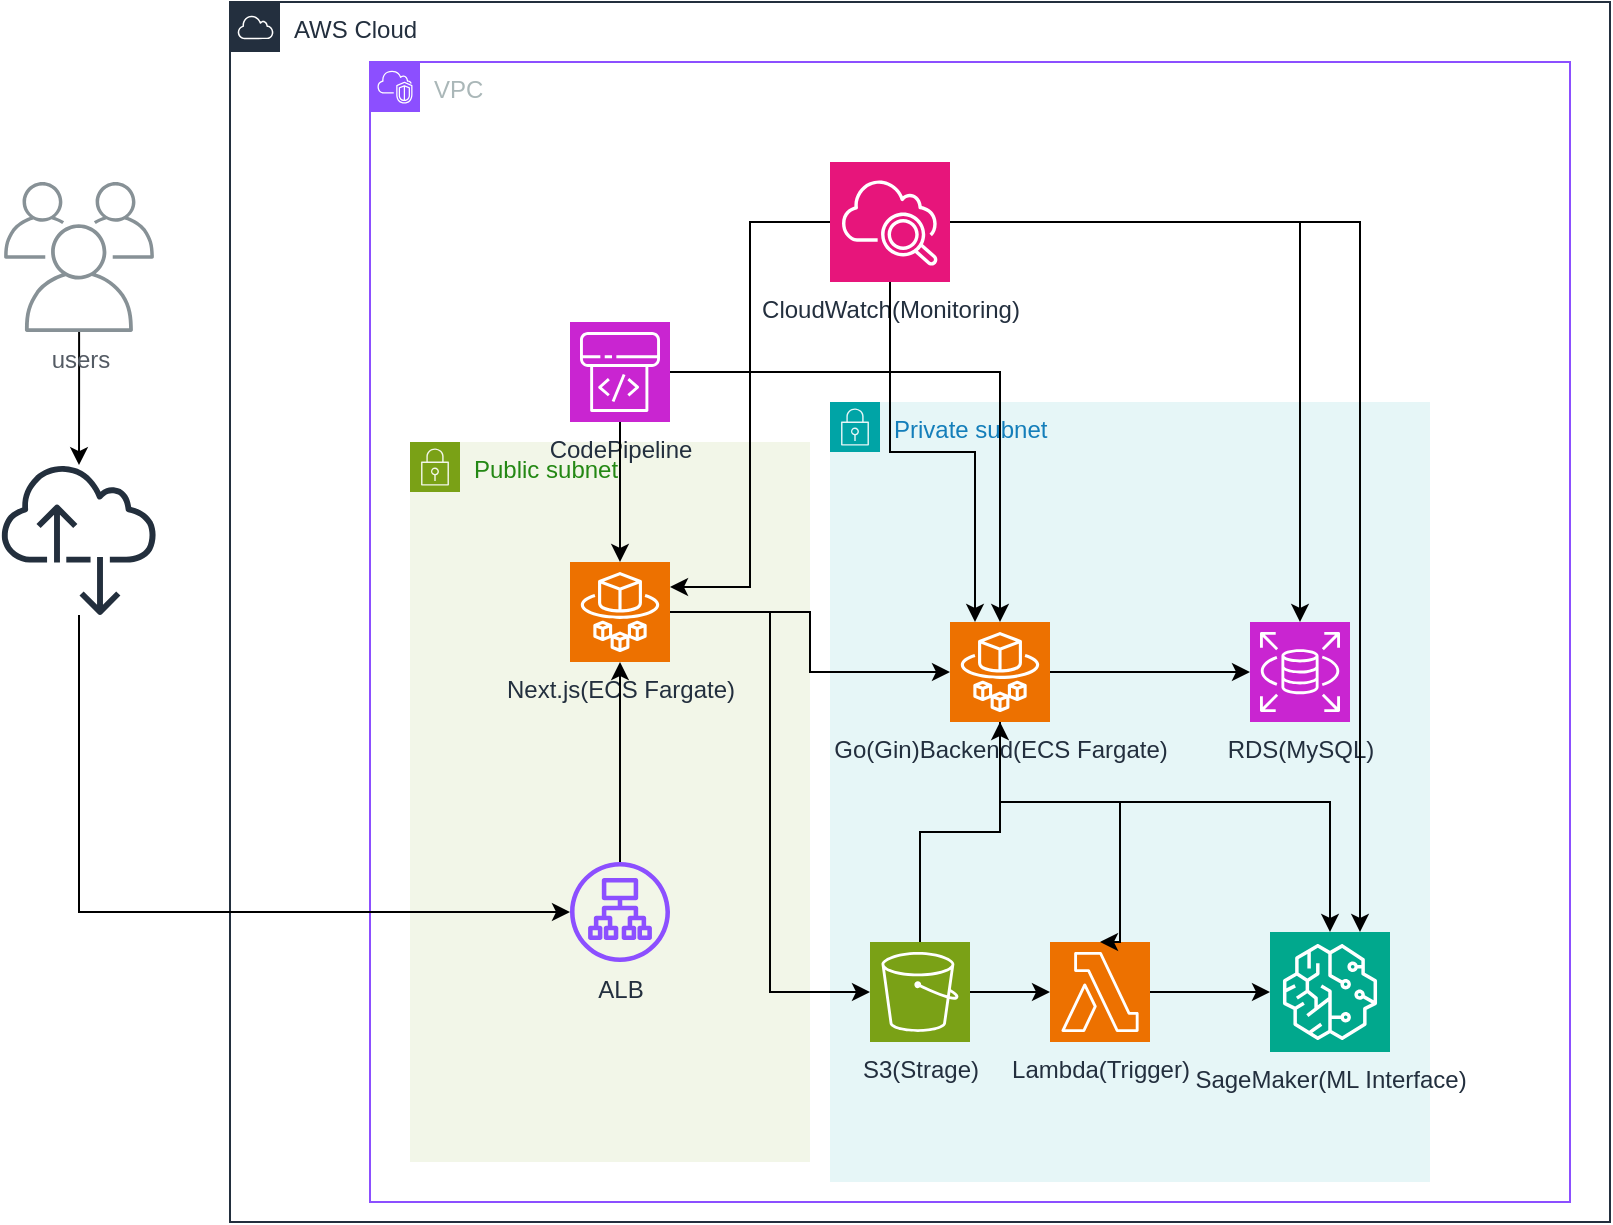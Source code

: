 <mxfile version="26.2.9">
  <diagram name="ページ1" id="QZHvUgEuXc93McnoD1h6">
    <mxGraphModel dx="1667" dy="790" grid="1" gridSize="10" guides="1" tooltips="1" connect="1" arrows="1" fold="1" page="1" pageScale="1" pageWidth="827" pageHeight="1169" math="0" shadow="0">
      <root>
        <mxCell id="0" />
        <mxCell id="1" parent="0" />
        <mxCell id="AkDlJ8Yl2c0KQVpsC7aZ-1" value="AWS Cloud" style="points=[[0,0],[0.25,0],[0.5,0],[0.75,0],[1,0],[1,0.25],[1,0.5],[1,0.75],[1,1],[0.75,1],[0.5,1],[0.25,1],[0,1],[0,0.75],[0,0.5],[0,0.25]];outlineConnect=0;gradientColor=none;html=1;whiteSpace=wrap;fontSize=12;fontStyle=0;container=1;pointerEvents=0;collapsible=0;recursiveResize=0;shape=mxgraph.aws4.group;grIcon=mxgraph.aws4.group_aws_cloud;strokeColor=#232F3E;fillColor=none;verticalAlign=top;align=left;spacingLeft=30;fontColor=#232F3E;dashed=0;" vertex="1" parent="1">
          <mxGeometry x="130" y="50" width="690" height="610" as="geometry" />
        </mxCell>
        <mxCell id="AkDlJ8Yl2c0KQVpsC7aZ-2" value="VPC" style="points=[[0,0],[0.25,0],[0.5,0],[0.75,0],[1,0],[1,0.25],[1,0.5],[1,0.75],[1,1],[0.75,1],[0.5,1],[0.25,1],[0,1],[0,0.75],[0,0.5],[0,0.25]];outlineConnect=0;gradientColor=none;html=1;whiteSpace=wrap;fontSize=12;fontStyle=0;container=1;pointerEvents=0;collapsible=0;recursiveResize=0;shape=mxgraph.aws4.group;grIcon=mxgraph.aws4.group_vpc2;strokeColor=#8C4FFF;fillColor=none;verticalAlign=top;align=left;spacingLeft=30;fontColor=#AAB7B8;dashed=0;" vertex="1" parent="AkDlJ8Yl2c0KQVpsC7aZ-1">
          <mxGeometry x="70" y="30" width="600" height="570" as="geometry" />
        </mxCell>
        <mxCell id="AkDlJ8Yl2c0KQVpsC7aZ-3" value="Private subnet" style="points=[[0,0],[0.25,0],[0.5,0],[0.75,0],[1,0],[1,0.25],[1,0.5],[1,0.75],[1,1],[0.75,1],[0.5,1],[0.25,1],[0,1],[0,0.75],[0,0.5],[0,0.25]];outlineConnect=0;gradientColor=none;html=1;whiteSpace=wrap;fontSize=12;fontStyle=0;container=1;pointerEvents=0;collapsible=0;recursiveResize=0;shape=mxgraph.aws4.group;grIcon=mxgraph.aws4.group_security_group;grStroke=0;strokeColor=#00A4A6;fillColor=#E6F6F7;verticalAlign=top;align=left;spacingLeft=30;fontColor=#147EBA;dashed=0;" vertex="1" parent="AkDlJ8Yl2c0KQVpsC7aZ-2">
          <mxGeometry x="230" y="170" width="300" height="390" as="geometry" />
        </mxCell>
        <mxCell id="AkDlJ8Yl2c0KQVpsC7aZ-4" value="RDS(MySQL)" style="sketch=0;points=[[0,0,0],[0.25,0,0],[0.5,0,0],[0.75,0,0],[1,0,0],[0,1,0],[0.25,1,0],[0.5,1,0],[0.75,1,0],[1,1,0],[0,0.25,0],[0,0.5,0],[0,0.75,0],[1,0.25,0],[1,0.5,0],[1,0.75,0]];outlineConnect=0;fontColor=#232F3E;fillColor=#C925D1;strokeColor=#ffffff;dashed=0;verticalLabelPosition=bottom;verticalAlign=top;align=center;html=1;fontSize=12;fontStyle=0;aspect=fixed;shape=mxgraph.aws4.resourceIcon;resIcon=mxgraph.aws4.rds;" vertex="1" parent="AkDlJ8Yl2c0KQVpsC7aZ-3">
          <mxGeometry x="210" y="110" width="50" height="50" as="geometry" />
        </mxCell>
        <mxCell id="AkDlJ8Yl2c0KQVpsC7aZ-48" style="edgeStyle=orthogonalEdgeStyle;rounded=0;orthogonalLoop=1;jettySize=auto;html=1;" edge="1" parent="AkDlJ8Yl2c0KQVpsC7aZ-3" source="AkDlJ8Yl2c0KQVpsC7aZ-5" target="AkDlJ8Yl2c0KQVpsC7aZ-13">
          <mxGeometry relative="1" as="geometry" />
        </mxCell>
        <mxCell id="AkDlJ8Yl2c0KQVpsC7aZ-5" value="S3(Strage)" style="sketch=0;points=[[0,0,0],[0.25,0,0],[0.5,0,0],[0.75,0,0],[1,0,0],[0,1,0],[0.25,1,0],[0.5,1,0],[0.75,1,0],[1,1,0],[0,0.25,0],[0,0.5,0],[0,0.75,0],[1,0.25,0],[1,0.5,0],[1,0.75,0]];outlineConnect=0;fontColor=#232F3E;fillColor=#7AA116;strokeColor=#ffffff;dashed=0;verticalLabelPosition=bottom;verticalAlign=top;align=center;html=1;fontSize=12;fontStyle=0;aspect=fixed;shape=mxgraph.aws4.resourceIcon;resIcon=mxgraph.aws4.s3;" vertex="1" parent="AkDlJ8Yl2c0KQVpsC7aZ-3">
          <mxGeometry x="20" y="270" width="50" height="50" as="geometry" />
        </mxCell>
        <mxCell id="AkDlJ8Yl2c0KQVpsC7aZ-43" style="edgeStyle=orthogonalEdgeStyle;rounded=0;orthogonalLoop=1;jettySize=auto;html=1;" edge="1" parent="AkDlJ8Yl2c0KQVpsC7aZ-3" source="AkDlJ8Yl2c0KQVpsC7aZ-7" target="AkDlJ8Yl2c0KQVpsC7aZ-4">
          <mxGeometry relative="1" as="geometry" />
        </mxCell>
        <mxCell id="AkDlJ8Yl2c0KQVpsC7aZ-7" value="Go(Gin)Backend(ECS Fargate)" style="sketch=0;points=[[0,0,0],[0.25,0,0],[0.5,0,0],[0.75,0,0],[1,0,0],[0,1,0],[0.25,1,0],[0.5,1,0],[0.75,1,0],[1,1,0],[0,0.25,0],[0,0.5,0],[0,0.75,0],[1,0.25,0],[1,0.5,0],[1,0.75,0]];outlineConnect=0;fontColor=#232F3E;fillColor=#ED7100;strokeColor=#ffffff;dashed=0;verticalLabelPosition=bottom;verticalAlign=top;align=center;html=1;fontSize=12;fontStyle=0;aspect=fixed;shape=mxgraph.aws4.resourceIcon;resIcon=mxgraph.aws4.fargate;" vertex="1" parent="AkDlJ8Yl2c0KQVpsC7aZ-3">
          <mxGeometry x="60" y="110" width="50" height="50" as="geometry" />
        </mxCell>
        <mxCell id="AkDlJ8Yl2c0KQVpsC7aZ-8" value="SageMaker(ML Interface)" style="sketch=0;points=[[0,0,0],[0.25,0,0],[0.5,0,0],[0.75,0,0],[1,0,0],[0,1,0],[0.25,1,0],[0.5,1,0],[0.75,1,0],[1,1,0],[0,0.25,0],[0,0.5,0],[0,0.75,0],[1,0.25,0],[1,0.5,0],[1,0.75,0]];outlineConnect=0;fontColor=#232F3E;fillColor=#01A88D;strokeColor=#ffffff;dashed=0;verticalLabelPosition=bottom;verticalAlign=top;align=center;html=1;fontSize=12;fontStyle=0;aspect=fixed;shape=mxgraph.aws4.resourceIcon;resIcon=mxgraph.aws4.sagemaker;" vertex="1" parent="AkDlJ8Yl2c0KQVpsC7aZ-3">
          <mxGeometry x="220" y="265" width="60" height="60" as="geometry" />
        </mxCell>
        <mxCell id="AkDlJ8Yl2c0KQVpsC7aZ-13" value="Lambda(Trigger)" style="sketch=0;points=[[0,0,0],[0.25,0,0],[0.5,0,0],[0.75,0,0],[1,0,0],[0,1,0],[0.25,1,0],[0.5,1,0],[0.75,1,0],[1,1,0],[0,0.25,0],[0,0.5,0],[0,0.75,0],[1,0.25,0],[1,0.5,0],[1,0.75,0]];outlineConnect=0;fontColor=#232F3E;fillColor=#ED7100;strokeColor=#ffffff;dashed=0;verticalLabelPosition=bottom;verticalAlign=top;align=center;html=1;fontSize=12;fontStyle=0;aspect=fixed;shape=mxgraph.aws4.resourceIcon;resIcon=mxgraph.aws4.lambda;" vertex="1" parent="AkDlJ8Yl2c0KQVpsC7aZ-3">
          <mxGeometry x="110" y="270" width="50" height="50" as="geometry" />
        </mxCell>
        <mxCell id="AkDlJ8Yl2c0KQVpsC7aZ-44" style="edgeStyle=orthogonalEdgeStyle;rounded=0;orthogonalLoop=1;jettySize=auto;html=1;entryX=0.5;entryY=0;entryDx=0;entryDy=0;entryPerimeter=0;" edge="1" parent="AkDlJ8Yl2c0KQVpsC7aZ-3" source="AkDlJ8Yl2c0KQVpsC7aZ-7" target="AkDlJ8Yl2c0KQVpsC7aZ-8">
          <mxGeometry relative="1" as="geometry">
            <Array as="points">
              <mxPoint x="85" y="200" />
              <mxPoint x="250" y="200" />
            </Array>
          </mxGeometry>
        </mxCell>
        <mxCell id="AkDlJ8Yl2c0KQVpsC7aZ-45" style="edgeStyle=orthogonalEdgeStyle;rounded=0;orthogonalLoop=1;jettySize=auto;html=1;entryX=0.5;entryY=0;entryDx=0;entryDy=0;entryPerimeter=0;" edge="1" parent="AkDlJ8Yl2c0KQVpsC7aZ-3" source="AkDlJ8Yl2c0KQVpsC7aZ-7" target="AkDlJ8Yl2c0KQVpsC7aZ-13">
          <mxGeometry relative="1" as="geometry">
            <Array as="points">
              <mxPoint x="85" y="200" />
              <mxPoint x="145" y="200" />
            </Array>
          </mxGeometry>
        </mxCell>
        <mxCell id="AkDlJ8Yl2c0KQVpsC7aZ-47" style="edgeStyle=orthogonalEdgeStyle;rounded=0;orthogonalLoop=1;jettySize=auto;html=1;entryX=0.5;entryY=1;entryDx=0;entryDy=0;entryPerimeter=0;" edge="1" parent="AkDlJ8Yl2c0KQVpsC7aZ-3" source="AkDlJ8Yl2c0KQVpsC7aZ-5" target="AkDlJ8Yl2c0KQVpsC7aZ-7">
          <mxGeometry relative="1" as="geometry" />
        </mxCell>
        <mxCell id="AkDlJ8Yl2c0KQVpsC7aZ-49" style="edgeStyle=orthogonalEdgeStyle;rounded=0;orthogonalLoop=1;jettySize=auto;html=1;entryX=0;entryY=0.5;entryDx=0;entryDy=0;entryPerimeter=0;" edge="1" parent="AkDlJ8Yl2c0KQVpsC7aZ-3" source="AkDlJ8Yl2c0KQVpsC7aZ-13" target="AkDlJ8Yl2c0KQVpsC7aZ-8">
          <mxGeometry relative="1" as="geometry" />
        </mxCell>
        <mxCell id="AkDlJ8Yl2c0KQVpsC7aZ-16" value="Public subnet" style="points=[[0,0],[0.25,0],[0.5,0],[0.75,0],[1,0],[1,0.25],[1,0.5],[1,0.75],[1,1],[0.75,1],[0.5,1],[0.25,1],[0,1],[0,0.75],[0,0.5],[0,0.25]];outlineConnect=0;gradientColor=none;html=1;whiteSpace=wrap;fontSize=12;fontStyle=0;container=1;pointerEvents=0;collapsible=0;recursiveResize=0;shape=mxgraph.aws4.group;grIcon=mxgraph.aws4.group_security_group;grStroke=0;strokeColor=#7AA116;fillColor=#F2F6E8;verticalAlign=top;align=left;spacingLeft=30;fontColor=#248814;dashed=0;" vertex="1" parent="AkDlJ8Yl2c0KQVpsC7aZ-2">
          <mxGeometry x="20" y="190" width="200" height="360" as="geometry" />
        </mxCell>
        <mxCell id="AkDlJ8Yl2c0KQVpsC7aZ-19" value="ALB" style="sketch=0;outlineConnect=0;fontColor=#232F3E;gradientColor=none;fillColor=#8C4FFF;strokeColor=none;dashed=0;verticalLabelPosition=bottom;verticalAlign=top;align=center;html=1;fontSize=12;fontStyle=0;aspect=fixed;pointerEvents=1;shape=mxgraph.aws4.application_load_balancer;" vertex="1" parent="AkDlJ8Yl2c0KQVpsC7aZ-16">
          <mxGeometry x="80" y="210" width="50" height="50" as="geometry" />
        </mxCell>
        <mxCell id="AkDlJ8Yl2c0KQVpsC7aZ-6" value="Next.js(ECS Fargate)" style="sketch=0;points=[[0,0,0],[0.25,0,0],[0.5,0,0],[0.75,0,0],[1,0,0],[0,1,0],[0.25,1,0],[0.5,1,0],[0.75,1,0],[1,1,0],[0,0.25,0],[0,0.5,0],[0,0.75,0],[1,0.25,0],[1,0.5,0],[1,0.75,0]];outlineConnect=0;fontColor=#232F3E;fillColor=#ED7100;strokeColor=#ffffff;dashed=0;verticalLabelPosition=bottom;verticalAlign=top;align=center;html=1;fontSize=12;fontStyle=0;aspect=fixed;shape=mxgraph.aws4.resourceIcon;resIcon=mxgraph.aws4.fargate;" vertex="1" parent="AkDlJ8Yl2c0KQVpsC7aZ-16">
          <mxGeometry x="80" y="60" width="50" height="50" as="geometry" />
        </mxCell>
        <mxCell id="AkDlJ8Yl2c0KQVpsC7aZ-38" style="edgeStyle=orthogonalEdgeStyle;rounded=0;orthogonalLoop=1;jettySize=auto;html=1;entryX=0.5;entryY=1;entryDx=0;entryDy=0;entryPerimeter=0;" edge="1" parent="AkDlJ8Yl2c0KQVpsC7aZ-16" source="AkDlJ8Yl2c0KQVpsC7aZ-19" target="AkDlJ8Yl2c0KQVpsC7aZ-6">
          <mxGeometry relative="1" as="geometry" />
        </mxCell>
        <mxCell id="AkDlJ8Yl2c0KQVpsC7aZ-52" style="edgeStyle=orthogonalEdgeStyle;rounded=0;orthogonalLoop=1;jettySize=auto;html=1;" edge="1" parent="AkDlJ8Yl2c0KQVpsC7aZ-2" source="AkDlJ8Yl2c0KQVpsC7aZ-22" target="AkDlJ8Yl2c0KQVpsC7aZ-4">
          <mxGeometry relative="1" as="geometry" />
        </mxCell>
        <mxCell id="AkDlJ8Yl2c0KQVpsC7aZ-22" value="CloudWatch(Monitoring&lt;span style=&quot;background-color: transparent; color: light-dark(rgb(35, 47, 62), rgb(189, 199, 212));&quot;&gt;)&lt;/span&gt;" style="sketch=0;points=[[0,0,0],[0.25,0,0],[0.5,0,0],[0.75,0,0],[1,0,0],[0,1,0],[0.25,1,0],[0.5,1,0],[0.75,1,0],[1,1,0],[0,0.25,0],[0,0.5,0],[0,0.75,0],[1,0.25,0],[1,0.5,0],[1,0.75,0]];points=[[0,0,0],[0.25,0,0],[0.5,0,0],[0.75,0,0],[1,0,0],[0,1,0],[0.25,1,0],[0.5,1,0],[0.75,1,0],[1,1,0],[0,0.25,0],[0,0.5,0],[0,0.75,0],[1,0.25,0],[1,0.5,0],[1,0.75,0]];outlineConnect=0;fontColor=#232F3E;fillColor=#E7157B;strokeColor=#ffffff;dashed=0;verticalLabelPosition=bottom;verticalAlign=top;align=center;html=1;fontSize=12;fontStyle=0;aspect=fixed;shape=mxgraph.aws4.resourceIcon;resIcon=mxgraph.aws4.cloudwatch_2;" vertex="1" parent="AkDlJ8Yl2c0KQVpsC7aZ-2">
          <mxGeometry x="230" y="50" width="60" height="60" as="geometry" />
        </mxCell>
        <mxCell id="AkDlJ8Yl2c0KQVpsC7aZ-24" value="CodePipeline&lt;div&gt;&lt;br&gt;&lt;/div&gt;" style="sketch=0;points=[[0,0,0],[0.25,0,0],[0.5,0,0],[0.75,0,0],[1,0,0],[0,1,0],[0.25,1,0],[0.5,1,0],[0.75,1,0],[1,1,0],[0,0.25,0],[0,0.5,0],[0,0.75,0],[1,0.25,0],[1,0.5,0],[1,0.75,0]];outlineConnect=0;fontColor=#232F3E;fillColor=#C925D1;strokeColor=#ffffff;dashed=0;verticalLabelPosition=bottom;verticalAlign=top;align=center;html=1;fontSize=12;fontStyle=0;aspect=fixed;shape=mxgraph.aws4.resourceIcon;resIcon=mxgraph.aws4.codepipeline;" vertex="1" parent="AkDlJ8Yl2c0KQVpsC7aZ-2">
          <mxGeometry x="100" y="130" width="50" height="50" as="geometry" />
        </mxCell>
        <mxCell id="AkDlJ8Yl2c0KQVpsC7aZ-39" style="edgeStyle=orthogonalEdgeStyle;rounded=0;orthogonalLoop=1;jettySize=auto;html=1;entryX=0;entryY=0.5;entryDx=0;entryDy=0;entryPerimeter=0;" edge="1" parent="AkDlJ8Yl2c0KQVpsC7aZ-2" source="AkDlJ8Yl2c0KQVpsC7aZ-6" target="AkDlJ8Yl2c0KQVpsC7aZ-5">
          <mxGeometry relative="1" as="geometry" />
        </mxCell>
        <mxCell id="AkDlJ8Yl2c0KQVpsC7aZ-42" style="edgeStyle=orthogonalEdgeStyle;rounded=0;orthogonalLoop=1;jettySize=auto;html=1;entryX=0;entryY=0.5;entryDx=0;entryDy=0;entryPerimeter=0;" edge="1" parent="AkDlJ8Yl2c0KQVpsC7aZ-2" source="AkDlJ8Yl2c0KQVpsC7aZ-6" target="AkDlJ8Yl2c0KQVpsC7aZ-7">
          <mxGeometry relative="1" as="geometry" />
        </mxCell>
        <mxCell id="AkDlJ8Yl2c0KQVpsC7aZ-50" style="edgeStyle=orthogonalEdgeStyle;rounded=0;orthogonalLoop=1;jettySize=auto;html=1;entryX=0.5;entryY=0;entryDx=0;entryDy=0;entryPerimeter=0;" edge="1" parent="AkDlJ8Yl2c0KQVpsC7aZ-2" source="AkDlJ8Yl2c0KQVpsC7aZ-24" target="AkDlJ8Yl2c0KQVpsC7aZ-7">
          <mxGeometry relative="1" as="geometry" />
        </mxCell>
        <mxCell id="AkDlJ8Yl2c0KQVpsC7aZ-51" style="edgeStyle=orthogonalEdgeStyle;rounded=0;orthogonalLoop=1;jettySize=auto;html=1;entryX=0.5;entryY=0;entryDx=0;entryDy=0;entryPerimeter=0;" edge="1" parent="AkDlJ8Yl2c0KQVpsC7aZ-2" source="AkDlJ8Yl2c0KQVpsC7aZ-24" target="AkDlJ8Yl2c0KQVpsC7aZ-6">
          <mxGeometry relative="1" as="geometry" />
        </mxCell>
        <mxCell id="AkDlJ8Yl2c0KQVpsC7aZ-53" style="edgeStyle=orthogonalEdgeStyle;rounded=0;orthogonalLoop=1;jettySize=auto;html=1;entryX=0.75;entryY=0;entryDx=0;entryDy=0;entryPerimeter=0;" edge="1" parent="AkDlJ8Yl2c0KQVpsC7aZ-2" source="AkDlJ8Yl2c0KQVpsC7aZ-22" target="AkDlJ8Yl2c0KQVpsC7aZ-8">
          <mxGeometry relative="1" as="geometry" />
        </mxCell>
        <mxCell id="AkDlJ8Yl2c0KQVpsC7aZ-54" style="edgeStyle=orthogonalEdgeStyle;rounded=0;orthogonalLoop=1;jettySize=auto;html=1;entryX=0.25;entryY=0;entryDx=0;entryDy=0;entryPerimeter=0;" edge="1" parent="AkDlJ8Yl2c0KQVpsC7aZ-2" source="AkDlJ8Yl2c0KQVpsC7aZ-22" target="AkDlJ8Yl2c0KQVpsC7aZ-7">
          <mxGeometry relative="1" as="geometry" />
        </mxCell>
        <mxCell id="AkDlJ8Yl2c0KQVpsC7aZ-55" style="edgeStyle=orthogonalEdgeStyle;rounded=0;orthogonalLoop=1;jettySize=auto;html=1;entryX=1;entryY=0.25;entryDx=0;entryDy=0;entryPerimeter=0;" edge="1" parent="AkDlJ8Yl2c0KQVpsC7aZ-2" source="AkDlJ8Yl2c0KQVpsC7aZ-22" target="AkDlJ8Yl2c0KQVpsC7aZ-6">
          <mxGeometry relative="1" as="geometry" />
        </mxCell>
        <mxCell id="AkDlJ8Yl2c0KQVpsC7aZ-32" style="edgeStyle=orthogonalEdgeStyle;rounded=0;orthogonalLoop=1;jettySize=auto;html=1;" edge="1" parent="1" source="AkDlJ8Yl2c0KQVpsC7aZ-33" target="AkDlJ8Yl2c0KQVpsC7aZ-34">
          <mxGeometry relative="1" as="geometry" />
        </mxCell>
        <mxCell id="AkDlJ8Yl2c0KQVpsC7aZ-33" value="users" style="sketch=0;outlineConnect=0;gradientColor=none;fontColor=#545B64;strokeColor=none;fillColor=#879196;dashed=0;verticalLabelPosition=bottom;verticalAlign=top;align=center;html=1;fontSize=12;fontStyle=0;aspect=fixed;shape=mxgraph.aws4.illustration_users;pointerEvents=1" vertex="1" parent="1">
          <mxGeometry x="17" y="140" width="75" height="75" as="geometry" />
        </mxCell>
        <mxCell id="AkDlJ8Yl2c0KQVpsC7aZ-37" style="edgeStyle=orthogonalEdgeStyle;rounded=0;orthogonalLoop=1;jettySize=auto;html=1;" edge="1" parent="1" source="AkDlJ8Yl2c0KQVpsC7aZ-34" target="AkDlJ8Yl2c0KQVpsC7aZ-19">
          <mxGeometry relative="1" as="geometry">
            <Array as="points">
              <mxPoint x="55" y="505" />
            </Array>
          </mxGeometry>
        </mxCell>
        <mxCell id="AkDlJ8Yl2c0KQVpsC7aZ-34" value="" style="sketch=0;outlineConnect=0;fontColor=#232F3E;gradientColor=none;fillColor=#232F3D;strokeColor=none;dashed=0;verticalLabelPosition=bottom;verticalAlign=top;align=center;html=1;fontSize=12;fontStyle=0;aspect=fixed;pointerEvents=1;shape=mxgraph.aws4.internet_alt2;" vertex="1" parent="1">
          <mxGeometry x="15.5" y="280" width="78" height="78" as="geometry" />
        </mxCell>
      </root>
    </mxGraphModel>
  </diagram>
</mxfile>

